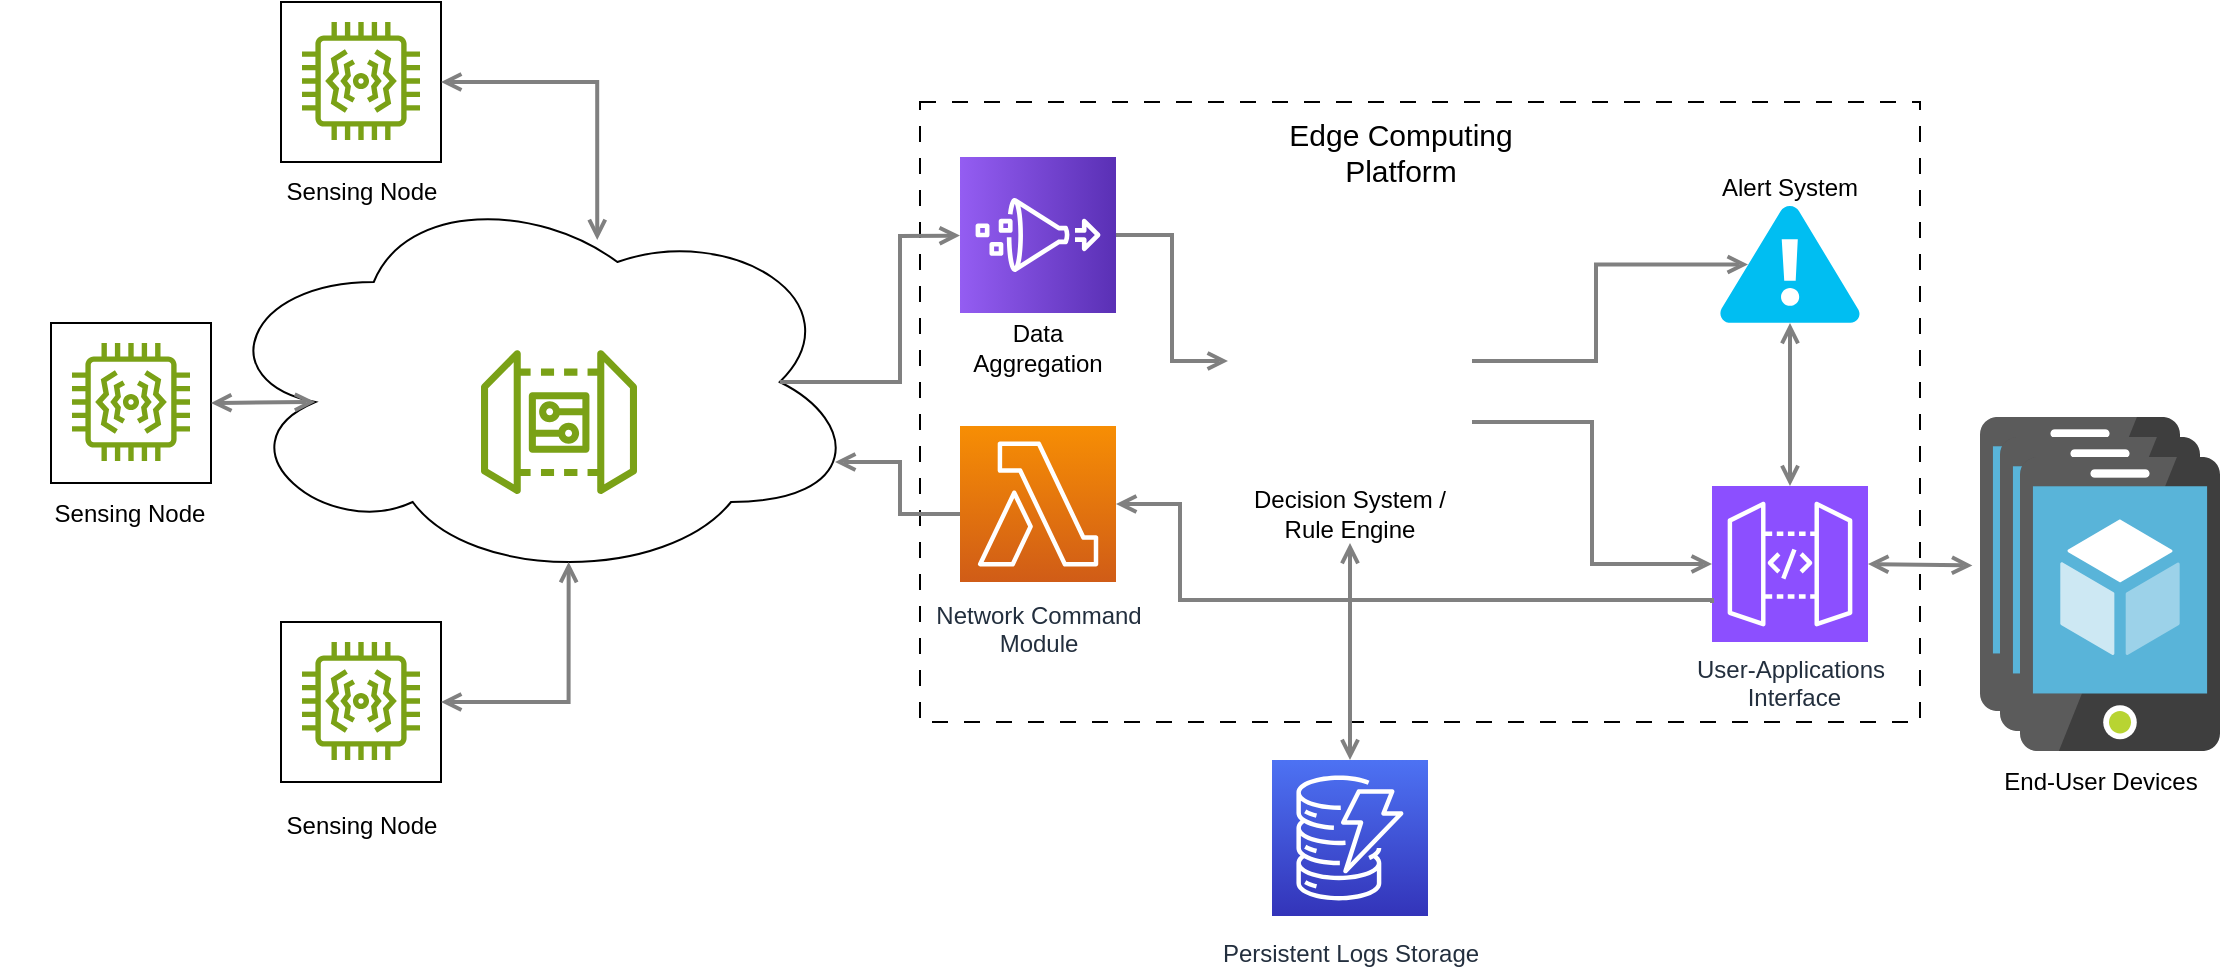 <mxfile version="24.5.1" type="device">
  <diagram id="i4767nxblYqIjrdrmlL_" name="Page-1">
    <mxGraphModel dx="1247" dy="727" grid="1" gridSize="10" guides="1" tooltips="1" connect="1" arrows="1" fold="1" page="1" pageScale="1" pageWidth="850" pageHeight="1100" math="0" shadow="0">
      <root>
        <mxCell id="0" />
        <mxCell id="1" parent="0" />
        <mxCell id="35" value="" style="rounded=0;whiteSpace=wrap;html=1;dashed=1;dashPattern=8 8;" parent="1" vertex="1">
          <mxGeometry x="710" y="50" width="500" height="310" as="geometry" />
        </mxCell>
        <mxCell id="F8SU_T_gVYSJqYBRNQ0F-35" value="&lt;font style=&quot;font-size: 15px;&quot;&gt;Edge Computing Platform&lt;/font&gt;" style="text;html=1;align=center;verticalAlign=middle;whiteSpace=wrap;rounded=0;" parent="1" vertex="1">
          <mxGeometry x="882.5" y="60" width="135" height="30" as="geometry" />
        </mxCell>
        <mxCell id="F8SU_T_gVYSJqYBRNQ0F-43" value="" style="whiteSpace=wrap;html=1;aspect=fixed;" parent="1" vertex="1">
          <mxGeometry x="390.5" width="80" height="80" as="geometry" />
        </mxCell>
        <mxCell id="F8SU_T_gVYSJqYBRNQ0F-44" value="" style="sketch=0;outlineConnect=0;fontColor=#232F3E;gradientColor=none;fillColor=#7AA116;strokeColor=none;dashed=0;verticalLabelPosition=bottom;verticalAlign=top;align=center;html=1;fontSize=12;fontStyle=0;aspect=fixed;pointerEvents=1;shape=mxgraph.aws4.iot_thing_vibration_sensor;" parent="1" vertex="1">
          <mxGeometry x="401" y="10" width="59" height="59" as="geometry" />
        </mxCell>
        <mxCell id="F8SU_T_gVYSJqYBRNQ0F-46" value="" style="ellipse;shape=cloud;whiteSpace=wrap;html=1;" parent="1" vertex="1">
          <mxGeometry x="355.67" y="90" width="324.83" height="200" as="geometry" />
        </mxCell>
        <mxCell id="F8SU_T_gVYSJqYBRNQ0F-45" value="" style="shape=image;verticalLabelPosition=bottom;labelBackgroundColor=default;verticalAlign=top;aspect=fixed;imageAspect=0;image=https://alfaiot.com/wp-content/uploads/2022/11/LoRaWAN_Logo.svg_.png;" parent="1" vertex="1">
          <mxGeometry x="470.5" y="130" width="134.54" height="43.5" as="geometry" />
        </mxCell>
        <mxCell id="F8SU_T_gVYSJqYBRNQ0F-48" value="" style="sketch=0;outlineConnect=0;fontColor=#232F3E;gradientColor=none;fillColor=#7AA116;strokeColor=none;dashed=0;verticalLabelPosition=bottom;verticalAlign=top;align=center;html=1;fontSize=12;fontStyle=0;aspect=fixed;pointerEvents=1;shape=mxgraph.aws4.iot_device_gateway;" parent="1" vertex="1">
          <mxGeometry x="490.5" y="173.5" width="78" height="73" as="geometry" />
        </mxCell>
        <mxCell id="F8SU_T_gVYSJqYBRNQ0F-50" value="" style="whiteSpace=wrap;html=1;aspect=fixed;" parent="1" vertex="1">
          <mxGeometry x="275.5" y="160.5" width="80" height="80" as="geometry" />
        </mxCell>
        <mxCell id="F8SU_T_gVYSJqYBRNQ0F-51" value="" style="sketch=0;outlineConnect=0;fontColor=#232F3E;gradientColor=none;fillColor=#7AA116;strokeColor=none;dashed=0;verticalLabelPosition=bottom;verticalAlign=top;align=center;html=1;fontSize=12;fontStyle=0;aspect=fixed;pointerEvents=1;shape=mxgraph.aws4.iot_thing_vibration_sensor;" parent="1" vertex="1">
          <mxGeometry x="286" y="170.5" width="59" height="59" as="geometry" />
        </mxCell>
        <mxCell id="F8SU_T_gVYSJqYBRNQ0F-52" value="" style="whiteSpace=wrap;html=1;aspect=fixed;" parent="1" vertex="1">
          <mxGeometry x="390.5" y="310" width="80" height="80" as="geometry" />
        </mxCell>
        <mxCell id="F8SU_T_gVYSJqYBRNQ0F-53" value="" style="sketch=0;outlineConnect=0;fontColor=#232F3E;gradientColor=none;fillColor=#7AA116;strokeColor=none;dashed=0;verticalLabelPosition=bottom;verticalAlign=top;align=center;html=1;fontSize=12;fontStyle=0;aspect=fixed;pointerEvents=1;shape=mxgraph.aws4.iot_thing_vibration_sensor;" parent="1" vertex="1">
          <mxGeometry x="401" y="320" width="59" height="59" as="geometry" />
        </mxCell>
        <mxCell id="F8SU_T_gVYSJqYBRNQ0F-59" style="rounded=0;orthogonalLoop=1;jettySize=auto;html=1;startArrow=none;startFill=0;endArrow=open;endFill=0;strokeWidth=2;strokeColor=#808080;exitX=0.875;exitY=0.5;exitDx=0;exitDy=0;exitPerimeter=0;edgeStyle=orthogonalEdgeStyle;" parent="1" source="F8SU_T_gVYSJqYBRNQ0F-46" edge="1" target="F8SU_T_gVYSJqYBRNQ0F-66">
          <mxGeometry relative="1" as="geometry">
            <mxPoint x="553" y="-375.5" as="sourcePoint" />
            <mxPoint x="720" y="110" as="targetPoint" />
            <Array as="points">
              <mxPoint x="700" y="190" />
              <mxPoint x="700" y="117" />
            </Array>
          </mxGeometry>
        </mxCell>
        <mxCell id="F8SU_T_gVYSJqYBRNQ0F-60" style="rounded=0;orthogonalLoop=1;jettySize=auto;html=1;startArrow=open;startFill=0;endArrow=open;endFill=0;strokeWidth=2;strokeColor=#808080;exitX=1;exitY=0.5;exitDx=0;exitDy=0;entryX=0.55;entryY=0.95;entryDx=0;entryDy=0;entryPerimeter=0;edgeStyle=orthogonalEdgeStyle;" parent="1" source="F8SU_T_gVYSJqYBRNQ0F-52" target="F8SU_T_gVYSJqYBRNQ0F-46" edge="1">
          <mxGeometry relative="1" as="geometry">
            <mxPoint x="649.5" y="200.5" as="sourcePoint" />
            <mxPoint x="941.5" y="200.5" as="targetPoint" />
          </mxGeometry>
        </mxCell>
        <mxCell id="F8SU_T_gVYSJqYBRNQ0F-61" style="rounded=0;orthogonalLoop=1;jettySize=auto;html=1;startArrow=open;startFill=0;endArrow=open;endFill=0;strokeWidth=2;strokeColor=#808080;exitX=1;exitY=0.5;exitDx=0;exitDy=0;entryX=0.16;entryY=0.55;entryDx=0;entryDy=0;entryPerimeter=0;" parent="1" source="F8SU_T_gVYSJqYBRNQ0F-50" target="F8SU_T_gVYSJqYBRNQ0F-46" edge="1">
          <mxGeometry relative="1" as="geometry">
            <mxPoint x="370.5" y="330.5" as="sourcePoint" />
            <mxPoint x="466.5" y="260.5" as="targetPoint" />
          </mxGeometry>
        </mxCell>
        <mxCell id="F8SU_T_gVYSJqYBRNQ0F-62" style="rounded=0;orthogonalLoop=1;jettySize=auto;html=1;startArrow=open;startFill=0;endArrow=open;endFill=0;strokeWidth=2;strokeColor=#808080;exitX=1;exitY=0.5;exitDx=0;exitDy=0;entryX=0.594;entryY=0.145;entryDx=0;entryDy=0;entryPerimeter=0;edgeStyle=orthogonalEdgeStyle;" parent="1" source="F8SU_T_gVYSJqYBRNQ0F-43" target="F8SU_T_gVYSJqYBRNQ0F-46" edge="1">
          <mxGeometry relative="1" as="geometry">
            <mxPoint x="380.5" y="340.5" as="sourcePoint" />
            <mxPoint x="476.5" y="270.5" as="targetPoint" />
            <Array as="points">
              <mxPoint x="548.5" y="40" />
            </Array>
          </mxGeometry>
        </mxCell>
        <mxCell id="F8SU_T_gVYSJqYBRNQ0F-65" value="" style="shape=image;verticalLabelPosition=bottom;labelBackgroundColor=default;verticalAlign=top;aspect=fixed;imageAspect=0;image=https://cdn-icons-png.flaticon.com/512/215/215628.png;" parent="1" vertex="1">
          <mxGeometry x="864" y="118.5" width="122" height="122" as="geometry" />
        </mxCell>
        <mxCell id="F8SU_T_gVYSJqYBRNQ0F-66" value="" style="outlineConnect=0;fontColor=#232F3E;gradientColor=#945DF2;gradientDirection=north;fillColor=#5A30B5;strokeColor=#ffffff;dashed=0;verticalLabelPosition=bottom;verticalAlign=top;align=center;html=1;fontSize=12;fontStyle=0;aspect=fixed;shape=mxgraph.aws4.resourceIcon;resIcon=mxgraph.aws4.glue;labelBackgroundColor=#ffffff;rotation=-90;" parent="1" vertex="1">
          <mxGeometry x="730.0" y="77.5" width="78" height="78" as="geometry" />
        </mxCell>
        <mxCell id="F8SU_T_gVYSJqYBRNQ0F-67" value="Data Aggregation" style="text;html=1;align=center;verticalAlign=middle;whiteSpace=wrap;rounded=0;" parent="1" vertex="1">
          <mxGeometry x="739" y="158" width="60" height="30" as="geometry" />
        </mxCell>
        <mxCell id="F8SU_T_gVYSJqYBRNQ0F-68" style="rounded=0;orthogonalLoop=1;jettySize=auto;html=1;startArrow=none;startFill=0;endArrow=open;endFill=0;strokeWidth=2;strokeColor=#808080;entryX=0;entryY=0.5;entryDx=0;entryDy=0;edgeStyle=orthogonalEdgeStyle;" parent="1" source="F8SU_T_gVYSJqYBRNQ0F-66" target="F8SU_T_gVYSJqYBRNQ0F-65" edge="1">
          <mxGeometry relative="1" as="geometry">
            <mxPoint x="855" y="-23.5" as="sourcePoint" />
            <mxPoint x="636" y="124.25" as="targetPoint" />
          </mxGeometry>
        </mxCell>
        <mxCell id="F8SU_T_gVYSJqYBRNQ0F-69" value="Decision System / Rule Engine" style="text;html=1;align=center;verticalAlign=middle;whiteSpace=wrap;rounded=0;" parent="1" vertex="1">
          <mxGeometry x="870" y="240.5" width="110" height="30" as="geometry" />
        </mxCell>
        <mxCell id="F8SU_T_gVYSJqYBRNQ0F-73" value="" style="verticalLabelPosition=bottom;html=1;verticalAlign=top;align=center;strokeColor=none;fillColor=#00BEF2;shape=mxgraph.azure.azure_alert;" parent="1" vertex="1">
          <mxGeometry x="1110" y="102" width="70" height="58.5" as="geometry" />
        </mxCell>
        <mxCell id="F8SU_T_gVYSJqYBRNQ0F-74" style="rounded=0;orthogonalLoop=1;jettySize=auto;html=1;startArrow=none;startFill=0;endArrow=open;endFill=0;strokeWidth=2;strokeColor=#808080;entryX=0.2;entryY=0.5;entryDx=0;entryDy=0;edgeStyle=orthogonalEdgeStyle;exitX=1;exitY=0.5;exitDx=0;exitDy=0;entryPerimeter=0;" parent="1" source="F8SU_T_gVYSJqYBRNQ0F-65" target="F8SU_T_gVYSJqYBRNQ0F-73" edge="1">
          <mxGeometry relative="1" as="geometry">
            <mxPoint x="714" y="123.5" as="sourcePoint" />
            <mxPoint x="874" y="189.5" as="targetPoint" />
          </mxGeometry>
        </mxCell>
        <mxCell id="F8SU_T_gVYSJqYBRNQ0F-76" value="Persistent Logs Storage" style="outlineConnect=0;fontColor=#232F3E;gradientColor=#4D72F3;gradientDirection=north;fillColor=#3334B9;strokeColor=#ffffff;dashed=0;verticalLabelPosition=bottom;verticalAlign=top;align=center;html=1;fontSize=12;fontStyle=0;aspect=fixed;shape=mxgraph.aws4.resourceIcon;resIcon=mxgraph.aws4.dynamodb;labelBackgroundColor=#ffffff;spacingTop=5;" parent="1" vertex="1">
          <mxGeometry x="886.0" y="379" width="78" height="78" as="geometry" />
        </mxCell>
        <mxCell id="F8SU_T_gVYSJqYBRNQ0F-77" style="rounded=0;orthogonalLoop=1;jettySize=auto;html=1;startArrow=open;startFill=0;endArrow=open;endFill=0;strokeWidth=2;strokeColor=#808080;exitX=0.5;exitY=1;exitDx=0;exitDy=0;" parent="1" source="F8SU_T_gVYSJqYBRNQ0F-69" target="F8SU_T_gVYSJqYBRNQ0F-76" edge="1">
          <mxGeometry relative="1" as="geometry">
            <mxPoint x="235" y="70.5" as="sourcePoint" />
            <mxPoint x="350" y="120.5" as="targetPoint" />
          </mxGeometry>
        </mxCell>
        <mxCell id="F8SU_T_gVYSJqYBRNQ0F-78" value="User-Applications&lt;br&gt;&amp;nbsp;Interface" style="sketch=0;points=[[0,0,0],[0.25,0,0],[0.5,0,0],[0.75,0,0],[1,0,0],[0,1,0],[0.25,1,0],[0.5,1,0],[0.75,1,0],[1,1,0],[0,0.25,0],[0,0.5,0],[0,0.75,0],[1,0.25,0],[1,0.5,0],[1,0.75,0]];outlineConnect=0;fontColor=#232F3E;fillColor=#8C4FFF;strokeColor=#ffffff;dashed=0;verticalLabelPosition=bottom;verticalAlign=top;align=center;html=1;fontSize=12;fontStyle=0;aspect=fixed;shape=mxgraph.aws4.resourceIcon;resIcon=mxgraph.aws4.api_gateway;" parent="1" vertex="1">
          <mxGeometry x="1106" y="242" width="78" height="78" as="geometry" />
        </mxCell>
        <mxCell id="F8SU_T_gVYSJqYBRNQ0F-79" value="" style="image;sketch=0;aspect=fixed;html=1;points=[];align=center;fontSize=12;image=img/lib/mscae/App_Service_Mobile_App.svg;" parent="1" vertex="1">
          <mxGeometry x="1240" y="207.47" width="100" height="147.06" as="geometry" />
        </mxCell>
        <mxCell id="F8SU_T_gVYSJqYBRNQ0F-80" style="rounded=0;orthogonalLoop=1;jettySize=auto;html=1;startArrow=open;startFill=0;endArrow=open;endFill=0;strokeWidth=2;strokeColor=#808080;exitX=1;exitY=0.5;exitDx=0;exitDy=0;exitPerimeter=0;entryX=-0.038;entryY=0.505;entryDx=0;entryDy=0;entryPerimeter=0;" parent="1" source="F8SU_T_gVYSJqYBRNQ0F-78" target="F8SU_T_gVYSJqYBRNQ0F-79" edge="1">
          <mxGeometry relative="1" as="geometry">
            <mxPoint x="935" y="280.5" as="sourcePoint" />
            <mxPoint x="935" y="406.5" as="targetPoint" />
          </mxGeometry>
        </mxCell>
        <mxCell id="F8SU_T_gVYSJqYBRNQ0F-81" style="rounded=0;orthogonalLoop=1;jettySize=auto;html=1;startArrow=open;startFill=0;endArrow=none;endFill=0;strokeWidth=2;strokeColor=#808080;exitX=0;exitY=0.5;exitDx=0;exitDy=0;exitPerimeter=0;entryX=1;entryY=0.75;entryDx=0;entryDy=0;edgeStyle=orthogonalEdgeStyle;" parent="1" source="F8SU_T_gVYSJqYBRNQ0F-78" target="F8SU_T_gVYSJqYBRNQ0F-65" edge="1">
          <mxGeometry relative="1" as="geometry">
            <mxPoint x="1199" y="289.5" as="sourcePoint" />
            <mxPoint x="1310" y="290.5" as="targetPoint" />
          </mxGeometry>
        </mxCell>
        <mxCell id="F8SU_T_gVYSJqYBRNQ0F-82" value="Network Command &lt;br&gt;Module" style="outlineConnect=0;fontColor=#232F3E;gradientColor=#F78E04;gradientDirection=north;fillColor=#D05C17;strokeColor=#ffffff;dashed=0;verticalLabelPosition=bottom;verticalAlign=top;align=center;html=1;fontSize=12;fontStyle=0;aspect=fixed;shape=mxgraph.aws4.resourceIcon;resIcon=mxgraph.aws4.lambda;labelBackgroundColor=#ffffff;spacingTop=3;" parent="1" vertex="1">
          <mxGeometry x="730" y="212" width="78" height="78" as="geometry" />
        </mxCell>
        <mxCell id="F8SU_T_gVYSJqYBRNQ0F-83" style="rounded=0;orthogonalLoop=1;jettySize=auto;html=1;startArrow=open;startFill=0;endArrow=open;endFill=0;strokeWidth=2;strokeColor=#808080;exitX=0.5;exitY=0;exitDx=0;exitDy=0;exitPerimeter=0;" parent="1" source="F8SU_T_gVYSJqYBRNQ0F-78" target="F8SU_T_gVYSJqYBRNQ0F-73" edge="1">
          <mxGeometry relative="1" as="geometry">
            <mxPoint x="1253" y="289.5" as="sourcePoint" />
            <mxPoint x="1310" y="290.5" as="targetPoint" />
          </mxGeometry>
        </mxCell>
        <mxCell id="F8SU_T_gVYSJqYBRNQ0F-84" value="Alert System" style="text;html=1;align=center;verticalAlign=middle;whiteSpace=wrap;rounded=0;" parent="1" vertex="1">
          <mxGeometry x="1090" y="77.5" width="110" height="30" as="geometry" />
        </mxCell>
        <mxCell id="F8SU_T_gVYSJqYBRNQ0F-85" style="rounded=0;orthogonalLoop=1;jettySize=auto;html=1;startArrow=open;startFill=0;endArrow=none;endFill=0;strokeWidth=2;strokeColor=#808080;edgeStyle=orthogonalEdgeStyle;entryX=0;entryY=0.75;entryDx=0;entryDy=0;entryPerimeter=0;" parent="1" source="F8SU_T_gVYSJqYBRNQ0F-82" target="F8SU_T_gVYSJqYBRNQ0F-78" edge="1">
          <mxGeometry relative="1" as="geometry">
            <mxPoint x="1175" y="289.5" as="sourcePoint" />
            <mxPoint x="1165" y="276.5" as="targetPoint" />
            <Array as="points">
              <mxPoint x="840" y="251" />
              <mxPoint x="840" y="299" />
            </Array>
          </mxGeometry>
        </mxCell>
        <mxCell id="F8SU_T_gVYSJqYBRNQ0F-86" style="rounded=0;orthogonalLoop=1;jettySize=auto;html=1;startArrow=none;startFill=0;endArrow=open;endFill=0;strokeWidth=2;strokeColor=#808080;entryX=0.96;entryY=0.7;entryDx=0;entryDy=0;edgeStyle=orthogonalEdgeStyle;entryPerimeter=0;" parent="1" source="F8SU_T_gVYSJqYBRNQ0F-82" target="F8SU_T_gVYSJqYBRNQ0F-46" edge="1">
          <mxGeometry relative="1" as="geometry">
            <mxPoint x="504" y="200.5" as="sourcePoint" />
            <mxPoint x="636" y="124.25" as="targetPoint" />
            <Array as="points">
              <mxPoint x="700" y="256" />
              <mxPoint x="700" y="230" />
            </Array>
          </mxGeometry>
        </mxCell>
        <mxCell id="F8SU_T_gVYSJqYBRNQ0F-87" value="Sensing Node" style="text;html=1;align=center;verticalAlign=middle;whiteSpace=wrap;rounded=0;" parent="1" vertex="1">
          <mxGeometry x="365.5" y="396.5" width="130" height="30" as="geometry" />
        </mxCell>
        <mxCell id="F8SU_T_gVYSJqYBRNQ0F-88" value="Sensing Node" style="text;html=1;align=center;verticalAlign=middle;whiteSpace=wrap;rounded=0;" parent="1" vertex="1">
          <mxGeometry x="250" y="240.5" width="130" height="30" as="geometry" />
        </mxCell>
        <mxCell id="F8SU_T_gVYSJqYBRNQ0F-89" value="Sensing Node" style="text;html=1;align=center;verticalAlign=middle;whiteSpace=wrap;rounded=0;" parent="1" vertex="1">
          <mxGeometry x="365.5" y="80" width="130" height="30" as="geometry" />
        </mxCell>
        <mxCell id="F8SU_T_gVYSJqYBRNQ0F-90" value="End-User Devices" style="text;html=1;align=center;verticalAlign=middle;whiteSpace=wrap;rounded=0;" parent="1" vertex="1">
          <mxGeometry x="1250.5" y="374.53" width="99" height="30" as="geometry" />
        </mxCell>
        <mxCell id="PeOmT4JTssvLrRrZyRl_-36" value="" style="image;sketch=0;aspect=fixed;html=1;points=[];align=center;fontSize=12;image=img/lib/mscae/App_Service_Mobile_App.svg;" vertex="1" parent="1">
          <mxGeometry x="1250" y="217.47" width="100" height="147.06" as="geometry" />
        </mxCell>
        <mxCell id="PeOmT4JTssvLrRrZyRl_-37" value="" style="image;sketch=0;aspect=fixed;html=1;points=[];align=center;fontSize=12;image=img/lib/mscae/App_Service_Mobile_App.svg;" vertex="1" parent="1">
          <mxGeometry x="1260" y="227.47" width="100" height="147.06" as="geometry" />
        </mxCell>
      </root>
    </mxGraphModel>
  </diagram>
</mxfile>
